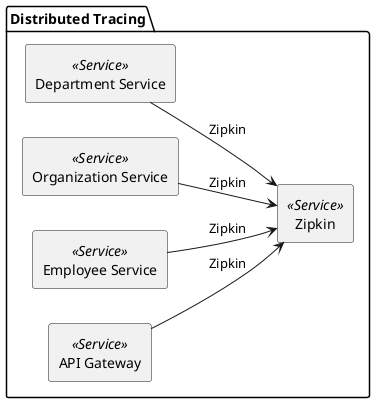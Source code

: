 @startuml
left to right direction

skinparam componentStyle rectangle

package "Distributed Tracing" {
  [Zipkin] <<Service>>
  [Department Service] <<Service>>
  [Organization Service] <<Service>>
  [Employee Service] <<Service>>
  [API Gateway] <<Service>>

}

[Department Service] --> [Zipkin] : "Zipkin"
[Organization Service] --> [Zipkin] : "Zipkin"
[Employee Service] --> [Zipkin] : "Zipkin"
[API Gateway] --> [Zipkin] : "Zipkin"
@enduml